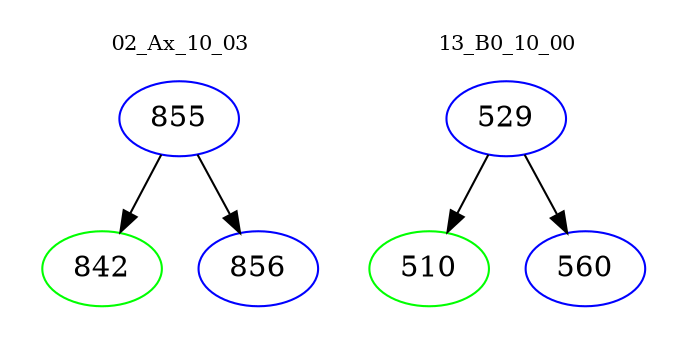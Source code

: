 digraph{
subgraph cluster_0 {
color = white
label = "02_Ax_10_03";
fontsize=10;
T0_855 [label="855", color="blue"]
T0_855 -> T0_842 [color="black"]
T0_842 [label="842", color="green"]
T0_855 -> T0_856 [color="black"]
T0_856 [label="856", color="blue"]
}
subgraph cluster_1 {
color = white
label = "13_B0_10_00";
fontsize=10;
T1_529 [label="529", color="blue"]
T1_529 -> T1_510 [color="black"]
T1_510 [label="510", color="green"]
T1_529 -> T1_560 [color="black"]
T1_560 [label="560", color="blue"]
}
}
